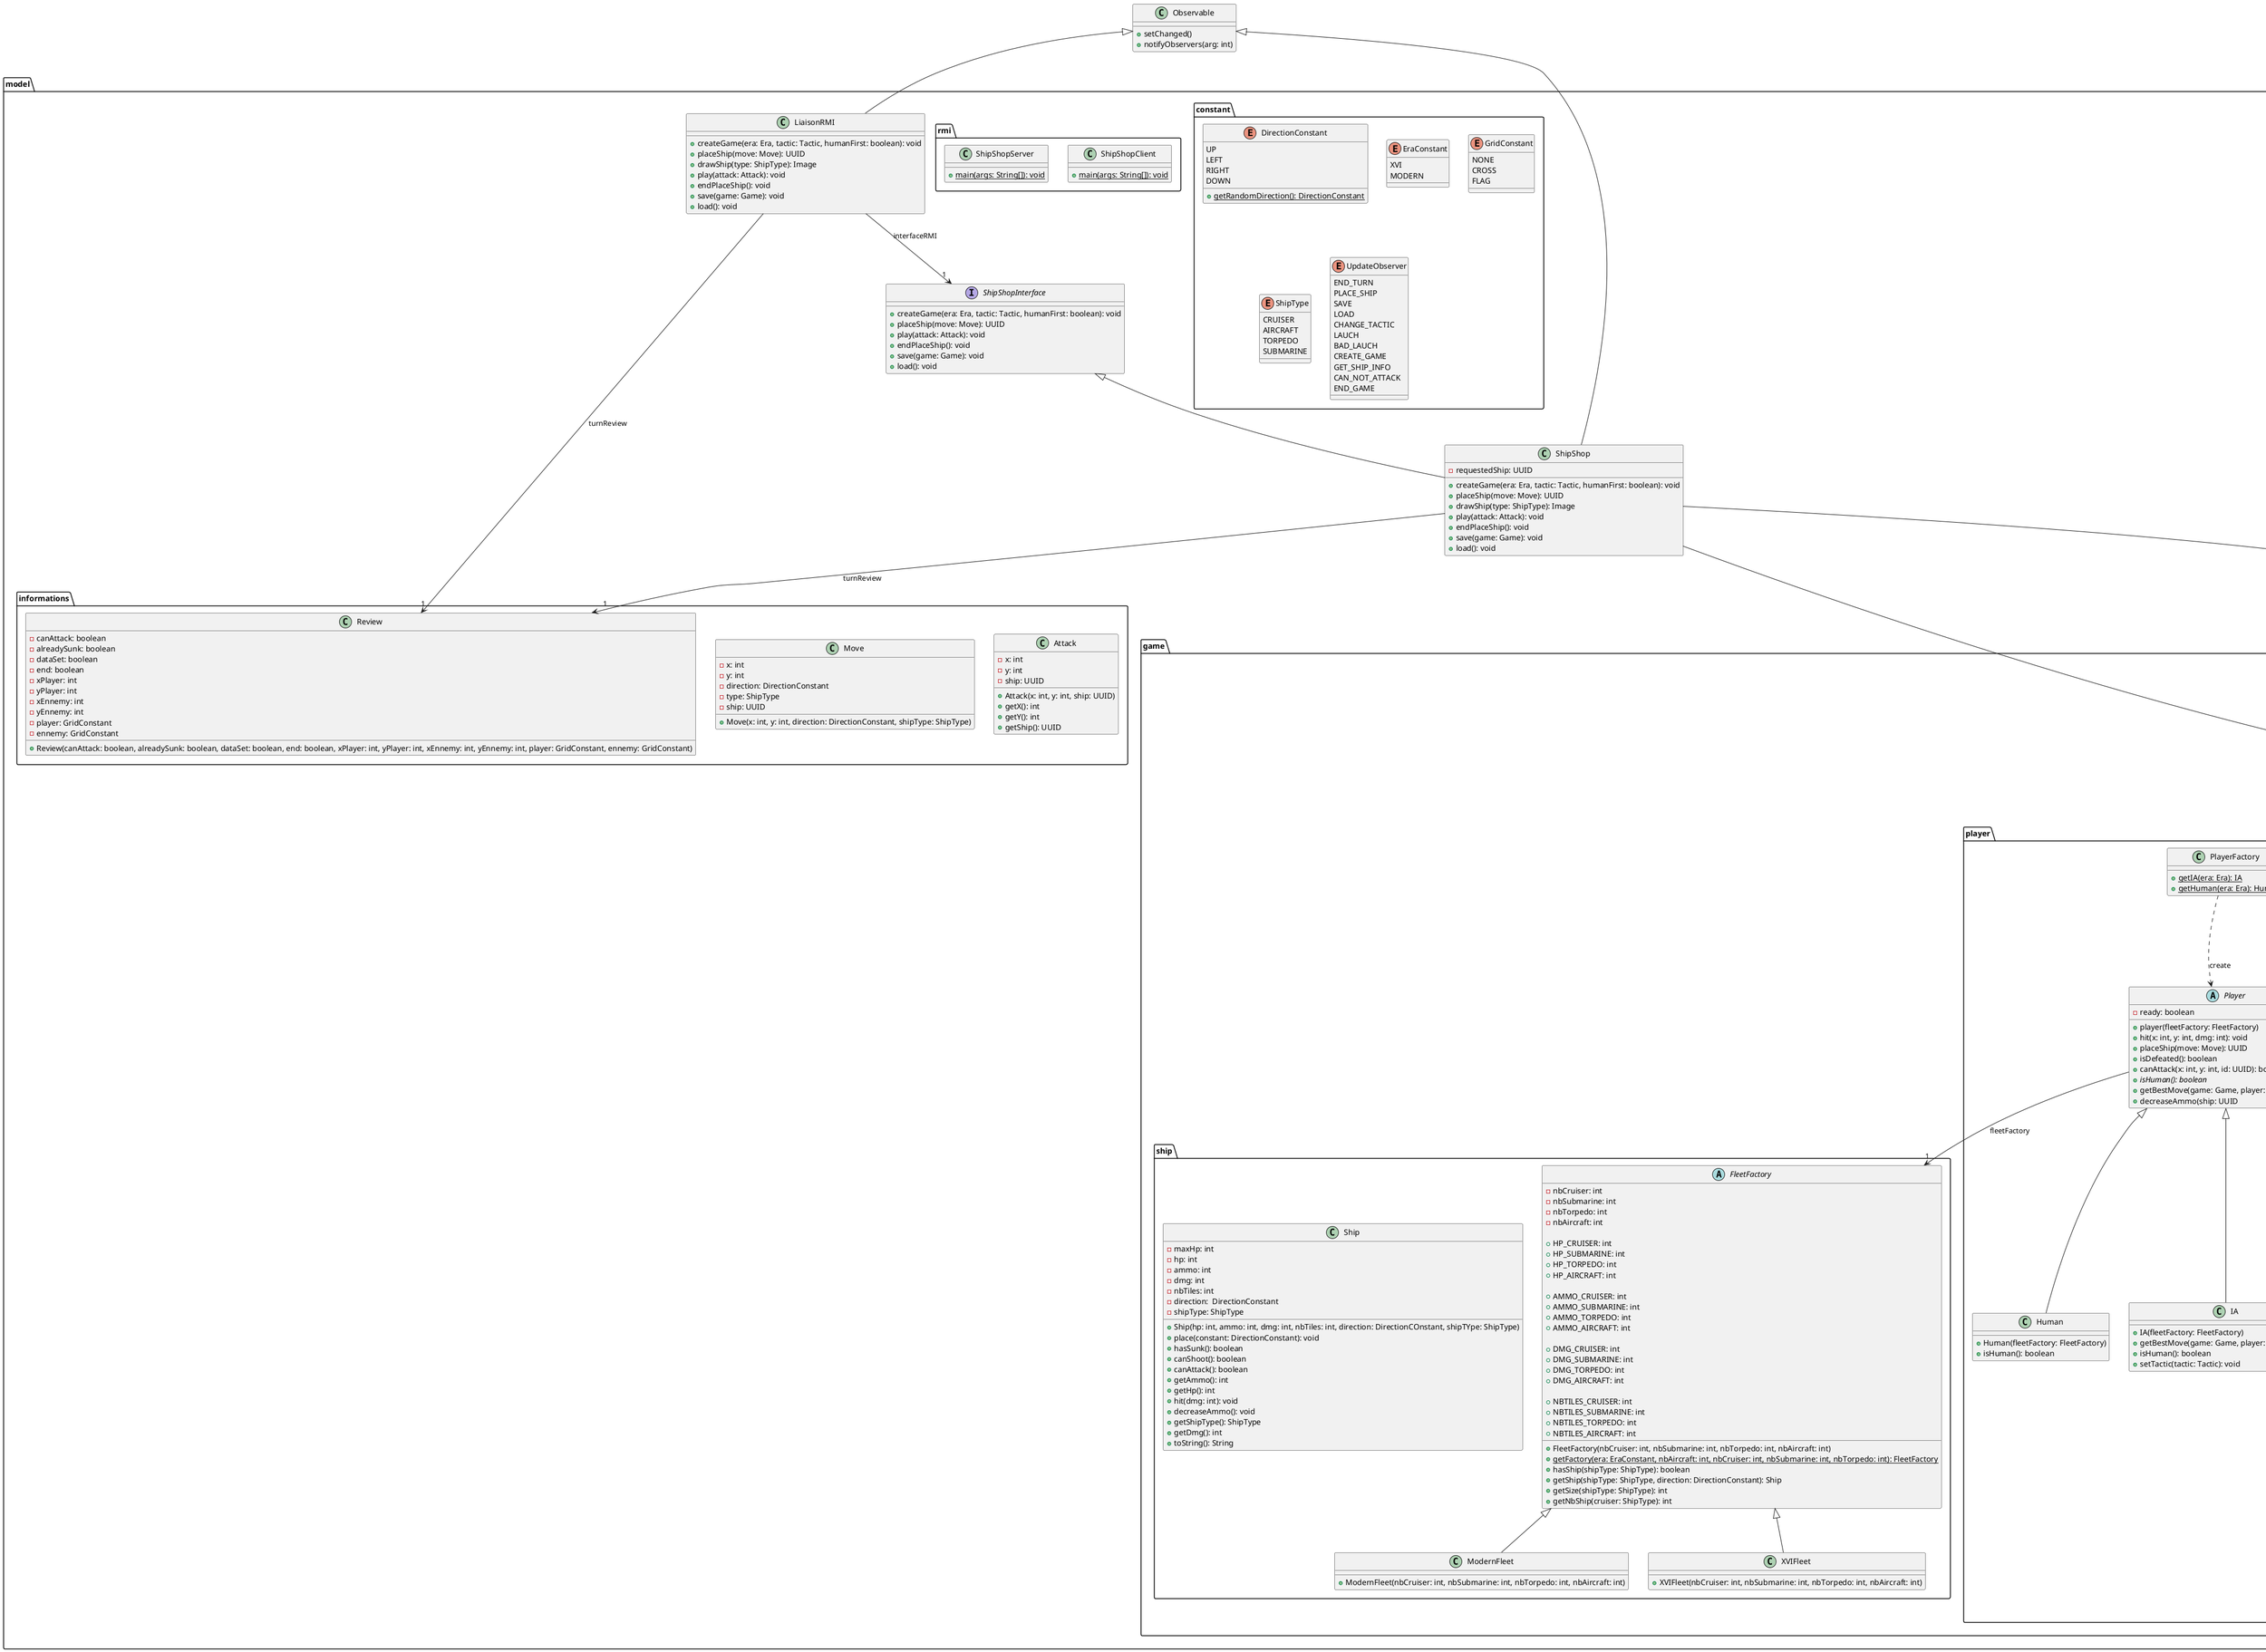 @startuml

 class Observable {
    +setChanged()
    +notifyObservers(arg: int)
 }

 package model <<Folder>> {
    interface ShipShopInterface {
        +createGame(era: Era, tactic: Tactic, humanFirst: boolean): void
        +placeShip(move: Move): UUID
        +play(attack: Attack): void
        +endPlaceShip(): void
        +save(game: Game): void
        +load(): void
    }

    class ShipShop {
        -requestedShip: UUID

        +createGame(era: Era, tactic: Tactic, humanFirst: boolean): void
        +placeShip(move: Move): UUID
        +drawShip(type: ShipType): Image
        +play(attack: Attack): void
        +endPlaceShip(): void
        +save(game: Game): void
        +load(): void
    }

    class LiaisonRMI {
        +createGame(era: Era, tactic: Tactic, humanFirst: boolean): void
        +placeShip(move: Move): UUID
        +drawShip(type: ShipType): Image
        +play(attack: Attack): void
        +endPlaceShip(): void
        +save(game: Game): void
        +load(): void

    }

    package constant <<Folder>>{
        enum DirectionConstant {
            UP
            LEFT
            RIGHT
            DOWN
            +{static} getRandomDirection(): DirectionConstant
        }

        enum EraConstant {
            XVI
            MODERN
        }

        enum GridConstant {
            NONE
            CROSS
            FLAG
        }

        enum ShipType {
            CRUISER
            AIRCRAFT
            TORPEDO
            SUBMARINE
        }

        enum UpdateObserver {
            END_TURN
            PLACE_SHIP
            SAVE
            LOAD
            CHANGE_TACTIC
            LAUCH
            BAD_LAUCH
            CREATE_GAME
            GET_SHIP_INFO
            CAN_NOT_ATTACK
            END_GAME
        }
    }

    package game <<Folder>> {
        class Game {
            +{static} GRID_WIDTH = 10 : int
            +{static} GRID_HEIGHT = 10 : int
            -currentPlayer : int

            +Game(era: Era; p1: Player, p2: Player)
            +setTactic(player: int, tactic: Tactic): void
            +drawShip(type: ShipType): Image
            +endPlaceShip(): boolean
            +placeShip(move: Move): UUID
            +play(attack: Attack): Review
            +isFinished(): boolean
            +whosNext(): Player
        }

        class GameFactory {
            +{static} getPVEGame(era: Era): Game
            +{static} getEVPGame(era: Era): Game
        }

        package era <<Folder>> {
            abstract class Era {
                +{abstract} drawShip(type: ShipType): Image
            }

            class EraFactory {
                +{static} modernEra: Era
                +{static} xviEra: Era

                +{static} getModernEra(): Era
                +{static} getXVIEra(): Era
            }

            class ModernEra {
                +drawShip(type: ShipType): Image
            }

            class XVIEra {
                +drawShip(type: ShipType): Image
            }
        }

        package grid <<Folder>> {
            class Grid {
                -ennemyGrid: GridConstant[][]
                -playerGrid: GridConstant[][]
                -grid_width: int
                -grid_height: int
                -ships: Map<UUID, Ship>
                -positions: Map<UUID, List<Position>>

                +Grid(grid_width: int, grid_height: int)
                +placeShip(move: Move, fleetFactory: FleetFactory): UUID
                +canAttack(x: int, y: int, ship: UUID): boolean
                +isDefeated(): boolean
                +isFlag(x: int, y: int): boolean
                +isShip(x: int, y: int): boolean
                +isShip(uuid: UUID): boolean
                +getShip(uuid: UUID): Ship
                +getShip(x: int, y: int): Ship
                +crossTile(x: int, y: int, player: boolean): void
                +flagTile(x: int, y: int, player: boolean)
                +hit(x: int, y: int, hit: int): void
                +decreaseAmmo(ship: UUID): void
            }

            class GridFactory {
                +{static} getSimpleGrid(): Grid
            }

            class Position {
                -x: int
                -y: int

                +Position(x: int, y: int)
            }
        }

        package player <<Folder>>{
            abstract class Player {
                -ready: boolean

                +player(fleetFactory: FleetFactory)
                +hit(x: int, y: int, dmg: int): void
                +placeShip(move: Move): UUID
                +isDefeated(): boolean
                +canAttack(x: int, y: int, id: UUID): boolean
                +{abstract} isHuman(): boolean
                +getBestMove(game: Game, player: Player): Attack
                +decreaseAmmo(ship: UUID
            }

            class PlayerFactory {
                +{static} getIA(era: Era): IA
                +{static} getHuman(era: Era): Human
            }

            class Human {
                +Human(fleetFactory: FleetFactory)
                +isHuman(): boolean
            }

            class IA {
                +IA(fleetFactory: FleetFactory)
                +getBestMove(game: Game, player: Player): Attack
                +isHuman(): boolean
                +setTactic(tactic: Tactic): void
            }

            package tactic <<Folder>> {
                interface Tactic {
                    applyTactic(game: Game, attacker: Player, victim: Player)
                }

                class LinearTactic {
                    -rand: Random

                    +LinearTactic()
                    +applyTactic(game: Game, attacker: Player, victim: Player): Attack
                }

                class RandomTactic {
                    -rand: Random

                    +RandomTactic()
                    +applyTactic(game: Game, attacker: Player, victim: Player): Attack
                }

                class TacticFactory {
                    +{static} getRandomTactic(): Tactic
                    +{static} getLinearTactic(): Tactic
                }
            }
        }

        package ship <<Folder>> {
            abstract class FleetFactory {
                -nbCruiser: int
                -nbSubmarine: int
                -nbTorpedo: int
                -nbAircraft: int

                +HP_CRUISER: int
                +HP_SUBMARINE: int
                +HP_TORPEDO: int
                +HP_AIRCRAFT: int

                +AMMO_CRUISER: int
                +AMMO_SUBMARINE: int
                +AMMO_TORPEDO: int
                +AMMO_AIRCRAFT: int

                +DMG_CRUISER: int
                +DMG_SUBMARINE: int
                +DMG_TORPEDO: int
                +DMG_AIRCRAFT: int

                +NBTILES_CRUISER: int
                +NBTILES_SUBMARINE: int
                +NBTILES_TORPEDO: int
                +NBTILES_AIRCRAFT: int

                +FleetFactory(nbCruiser: int, nbSubmarine: int, nbTorpedo: int, nbAircraft: int)
                +{static} getFactory(era: EraConstant, nbAircraft: int, nbCruiser: int, nbSubmarine: int, nbTorpedo: int): FleetFactory
                +hasShip(shipType: ShipType): boolean
                +getShip(shipType: ShipType, direction: DirectionConstant): Ship
                +getSize(shipType: ShipType): int
                +getNbShip(cruiser: ShipType): int
            }

            class ModernFleet{
                +ModernFleet(nbCruiser: int, nbSubmarine: int, nbTorpedo: int, nbAircraft: int)
            }

            class XVIFleet{
                +XVIFleet(nbCruiser: int, nbSubmarine: int, nbTorpedo: int, nbAircraft: int)
            }

            class Ship{
                -maxHp: int
                -hp: int
                -ammo: int
                -dmg: int
                -nbTiles: int
                -direction:  DirectionConstant
                -shipType: ShipType

                +Ship(hp: int, ammo: int, dmg: int, nbTiles: int, direction: DirectionCOnstant, shipTYpe: ShipType)
                +place(constant: DirectionConstant): void
                +hasSunk(): boolean
                +canShoot(): boolean
                +canAttack(): boolean
                +getAmmo(): int
                +getHp(): int
                +hit(dmg: int): void
                +decreaseAmmo(): void
                +getShipType(): ShipType
                +getDmg(): int
                +toString(): String
            }
        }
    }

    package informations {
        class Attack {
            -x: int
            -y: int
            -ship: UUID

            +Attack(x: int, y: int, ship: UUID)
            +getX(): int
            +getY(): int
            +getShip(): UUID
        }

        class Move {
            -x: int
            -y: int
            -direction: DirectionConstant
            -type: ShipType
            -ship: UUID

            +Move(x: int, y: int, direction: DirectionConstant, shipType: ShipType)
        }

        class Review {
            -canAttack: boolean
            -alreadySunk: boolean
            -dataSet: boolean
            -end: boolean
            -xPlayer: int
            -yPlayer: int
            -xEnnemy: int
            -yEnnemy: int
            -player: GridConstant
            -ennemy: GridConstant

            +Review(canAttack: boolean, alreadySunk: boolean, dataSet: boolean, end: boolean, xPlayer: int, yPlayer: int, xEnnemy: int, yEnnemy: int, player: GridConstant, ennemy: GridConstant)
        }
    }

    package rmi <<Folder>> {
        class ShipShopClient {
            +{static} main(args: String[]): void
        }

        class ShipShopServer {
            +{static} main(args: String[]): void
        }
    }

 }


Observable ^-- LiaisonRMI
Observable ^-- ShipShop
ShipShopInterface ^-- ShipShop
Era ^-- ModernEra
Era ^-- XVIEra
Player ^-- Human
Player ^-- IA
Tactic ^-- LinearTactic
Tactic ^-- RandomTactic
FleetFactory ^-- ModernFleet
FleetFactory ^-- XVIFleet

ShipShop --> "1" GameFactory : gameFactory
ShipShop --> "1" Game : game
ShipShop --> "1" Review : turnReview
Game --> "1" Era : era
LiaisonRMI --> "1" Review : turnReview
LiaisonRMI --> "1" ShipShopInterface : interfaceRMI
Game --> "1" Player : p1
Game --> "1" Player : p2
Game --> "*" Player : players
Player --> "1" FleetFactory : fleetFactory
Player --> "1" Grid : grid
Player --> "1" Tactic : tactic

GameFactory ..> Game : create
EraFactory ..> Era : create
GridFactory ..> Grid : create
PlayerFactory ..> Player : create
TacticFactory ..> Tactic : create


@enduml